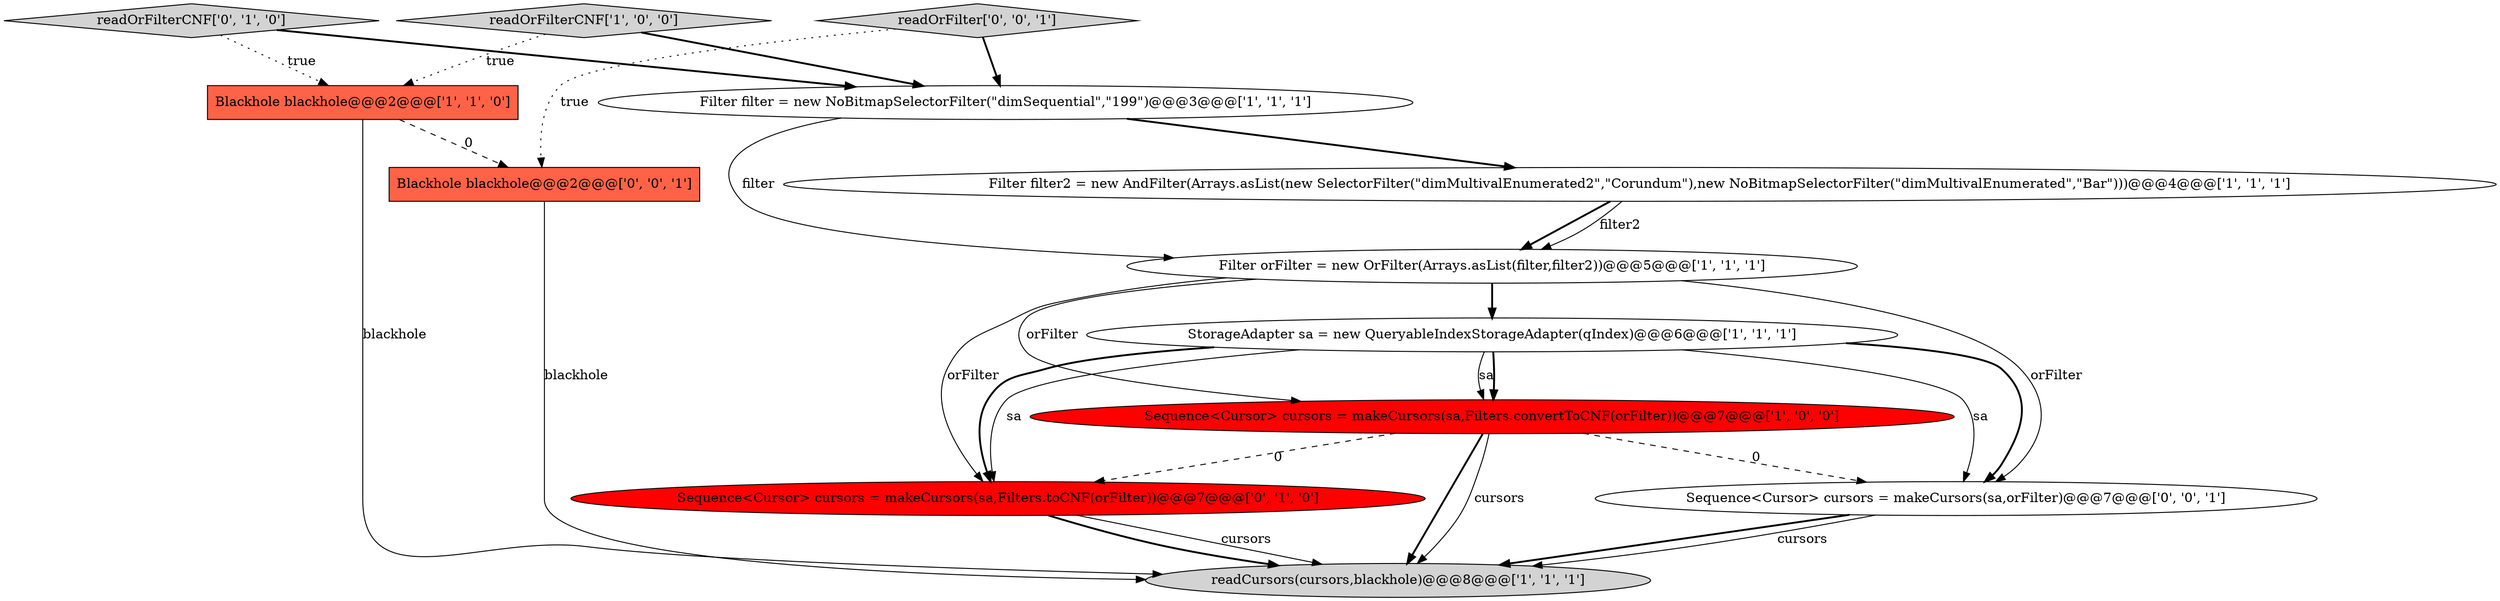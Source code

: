 digraph {
12 [style = filled, label = "Sequence<Cursor> cursors = makeCursors(sa,orFilter)@@@7@@@['0', '0', '1']", fillcolor = white, shape = ellipse image = "AAA0AAABBB3BBB"];
8 [style = filled, label = "readOrFilterCNF['0', '1', '0']", fillcolor = lightgray, shape = diamond image = "AAA0AAABBB2BBB"];
11 [style = filled, label = "readOrFilter['0', '0', '1']", fillcolor = lightgray, shape = diamond image = "AAA0AAABBB3BBB"];
2 [style = filled, label = "Filter filter = new NoBitmapSelectorFilter(\"dimSequential\",\"199\")@@@3@@@['1', '1', '1']", fillcolor = white, shape = ellipse image = "AAA0AAABBB1BBB"];
9 [style = filled, label = "Sequence<Cursor> cursors = makeCursors(sa,Filters.toCNF(orFilter))@@@7@@@['0', '1', '0']", fillcolor = red, shape = ellipse image = "AAA1AAABBB2BBB"];
7 [style = filled, label = "Filter orFilter = new OrFilter(Arrays.asList(filter,filter2))@@@5@@@['1', '1', '1']", fillcolor = white, shape = ellipse image = "AAA0AAABBB1BBB"];
10 [style = filled, label = "Blackhole blackhole@@@2@@@['0', '0', '1']", fillcolor = tomato, shape = box image = "AAA0AAABBB3BBB"];
1 [style = filled, label = "readOrFilterCNF['1', '0', '0']", fillcolor = lightgray, shape = diamond image = "AAA0AAABBB1BBB"];
5 [style = filled, label = "Filter filter2 = new AndFilter(Arrays.asList(new SelectorFilter(\"dimMultivalEnumerated2\",\"Corundum\"),new NoBitmapSelectorFilter(\"dimMultivalEnumerated\",\"Bar\")))@@@4@@@['1', '1', '1']", fillcolor = white, shape = ellipse image = "AAA0AAABBB1BBB"];
6 [style = filled, label = "readCursors(cursors,blackhole)@@@8@@@['1', '1', '1']", fillcolor = lightgray, shape = ellipse image = "AAA0AAABBB1BBB"];
3 [style = filled, label = "StorageAdapter sa = new QueryableIndexStorageAdapter(qIndex)@@@6@@@['1', '1', '1']", fillcolor = white, shape = ellipse image = "AAA0AAABBB1BBB"];
0 [style = filled, label = "Blackhole blackhole@@@2@@@['1', '1', '0']", fillcolor = tomato, shape = box image = "AAA0AAABBB1BBB"];
4 [style = filled, label = "Sequence<Cursor> cursors = makeCursors(sa,Filters.convertToCNF(orFilter))@@@7@@@['1', '0', '0']", fillcolor = red, shape = ellipse image = "AAA1AAABBB1BBB"];
3->4 [style = solid, label="sa"];
4->6 [style = bold, label=""];
11->10 [style = dotted, label="true"];
3->9 [style = solid, label="sa"];
2->7 [style = solid, label="filter"];
10->6 [style = solid, label="blackhole"];
7->4 [style = solid, label="orFilter"];
3->12 [style = bold, label=""];
0->6 [style = solid, label="blackhole"];
12->6 [style = bold, label=""];
3->4 [style = bold, label=""];
11->2 [style = bold, label=""];
7->3 [style = bold, label=""];
0->10 [style = dashed, label="0"];
9->6 [style = bold, label=""];
4->12 [style = dashed, label="0"];
3->9 [style = bold, label=""];
4->9 [style = dashed, label="0"];
4->6 [style = solid, label="cursors"];
7->12 [style = solid, label="orFilter"];
8->2 [style = bold, label=""];
7->9 [style = solid, label="orFilter"];
5->7 [style = bold, label=""];
8->0 [style = dotted, label="true"];
1->2 [style = bold, label=""];
1->0 [style = dotted, label="true"];
9->6 [style = solid, label="cursors"];
5->7 [style = solid, label="filter2"];
12->6 [style = solid, label="cursors"];
2->5 [style = bold, label=""];
3->12 [style = solid, label="sa"];
}
